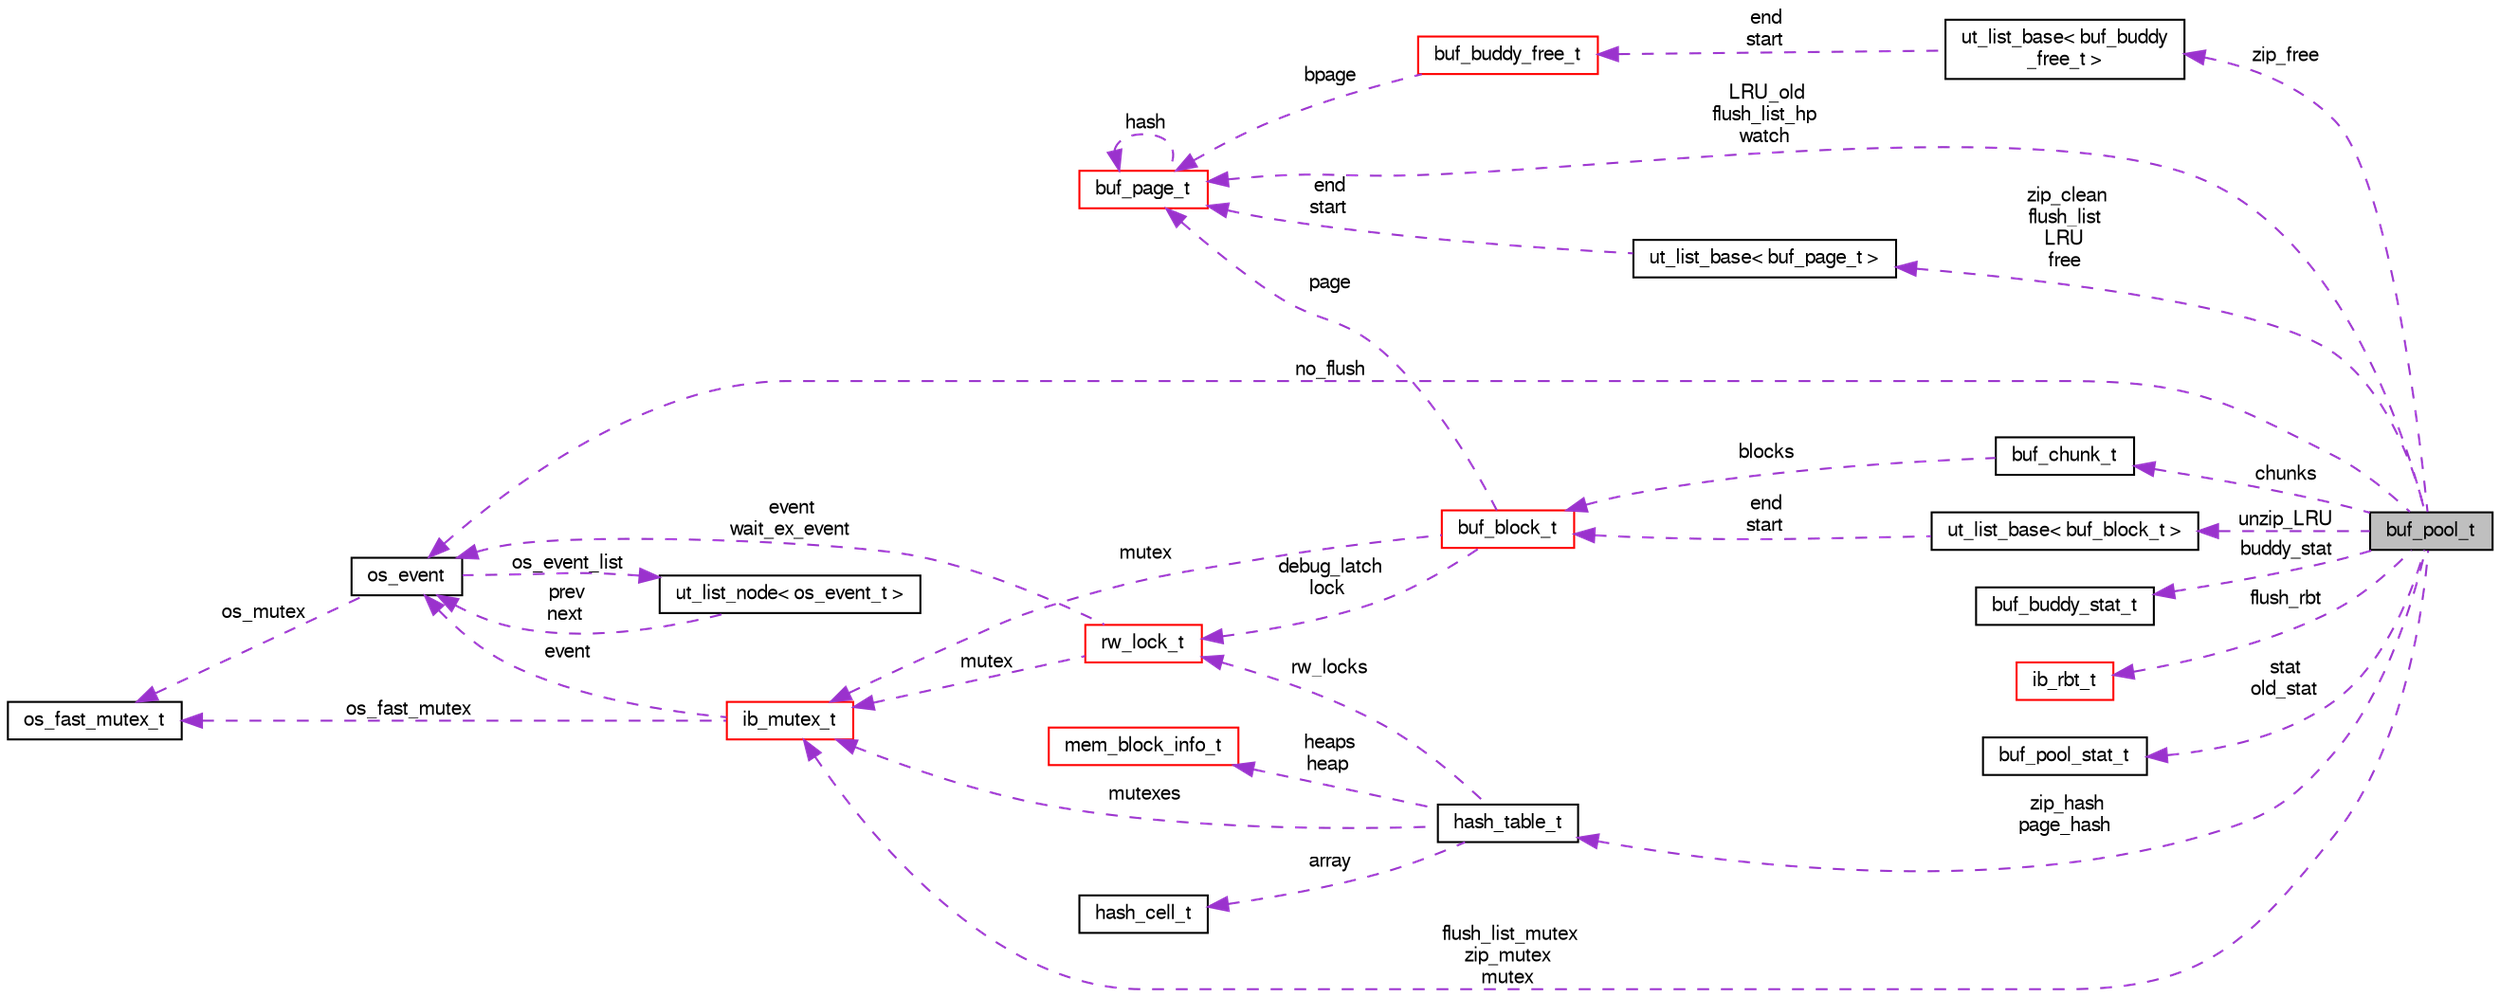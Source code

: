 digraph "buf_pool_t"
{
  bgcolor="transparent";
  edge [fontname="FreeSans",fontsize="10",labelfontname="FreeSans",labelfontsize="10"];
  node [fontname="FreeSans",fontsize="10",shape=record];
  rankdir="LR";
  Node1 [label="buf_pool_t",height=0.2,width=0.4,color="black", fillcolor="grey75", style="filled" fontcolor="black"];
  Node2 -> Node1 [dir="back",color="darkorchid3",fontsize="10",style="dashed",label=" zip_free" ,fontname="FreeSans"];
  Node2 [label="ut_list_base\< buf_buddy\l_free_t \>",height=0.2,width=0.4,color="black",URL="$structut__list__base.html"];
  Node3 -> Node2 [dir="back",color="darkorchid3",fontsize="10",style="dashed",label=" end\nstart" ,fontname="FreeSans"];
  Node3 [label="buf_buddy_free_t",height=0.2,width=0.4,color="red",URL="$structbuf__buddy__free__t.html"];
  Node4 -> Node3 [dir="back",color="darkorchid3",fontsize="10",style="dashed",label=" bpage" ,fontname="FreeSans"];
  Node4 [label="buf_page_t",height=0.2,width=0.4,color="red",URL="$structbuf__page__t.html"];
  Node4 -> Node4 [dir="back",color="darkorchid3",fontsize="10",style="dashed",label=" hash" ,fontname="FreeSans"];
  Node5 -> Node1 [dir="back",color="darkorchid3",fontsize="10",style="dashed",label=" no_flush" ,fontname="FreeSans"];
  Node5 [label="os_event",height=0.2,width=0.4,color="black",URL="$structos__event.html"];
  Node6 -> Node5 [dir="back",color="darkorchid3",fontsize="10",style="dashed",label=" os_event_list" ,fontname="FreeSans"];
  Node6 [label="ut_list_node\< os_event_t \>",height=0.2,width=0.4,color="black",URL="$structut__list__node.html"];
  Node5 -> Node6 [dir="back",color="darkorchid3",fontsize="10",style="dashed",label=" prev\nnext" ,fontname="FreeSans"];
  Node7 -> Node5 [dir="back",color="darkorchid3",fontsize="10",style="dashed",label=" os_mutex" ,fontname="FreeSans"];
  Node7 [label="os_fast_mutex_t",height=0.2,width=0.4,color="black",URL="$structos__fast__mutex__t.html"];
  Node8 -> Node1 [dir="back",color="darkorchid3",fontsize="10",style="dashed",label=" chunks" ,fontname="FreeSans"];
  Node8 [label="buf_chunk_t",height=0.2,width=0.4,color="black",URL="$structbuf__chunk__t.html"];
  Node9 -> Node8 [dir="back",color="darkorchid3",fontsize="10",style="dashed",label=" blocks" ,fontname="FreeSans"];
  Node9 [label="buf_block_t",height=0.2,width=0.4,color="red",URL="$structbuf__block__t.html"];
  Node4 -> Node9 [dir="back",color="darkorchid3",fontsize="10",style="dashed",label=" page" ,fontname="FreeSans"];
  Node10 -> Node9 [dir="back",color="darkorchid3",fontsize="10",style="dashed",label=" mutex" ,fontname="FreeSans"];
  Node10 [label="ib_mutex_t",height=0.2,width=0.4,color="red",URL="$structib__mutex__t.html"];
  Node5 -> Node10 [dir="back",color="darkorchid3",fontsize="10",style="dashed",label=" event" ,fontname="FreeSans"];
  Node7 -> Node10 [dir="back",color="darkorchid3",fontsize="10",style="dashed",label=" os_fast_mutex" ,fontname="FreeSans"];
  Node11 -> Node9 [dir="back",color="darkorchid3",fontsize="10",style="dashed",label=" debug_latch\nlock" ,fontname="FreeSans"];
  Node11 [label="rw_lock_t",height=0.2,width=0.4,color="red",URL="$structrw__lock__t.html"];
  Node5 -> Node11 [dir="back",color="darkorchid3",fontsize="10",style="dashed",label=" event\nwait_ex_event" ,fontname="FreeSans"];
  Node10 -> Node11 [dir="back",color="darkorchid3",fontsize="10",style="dashed",label=" mutex" ,fontname="FreeSans"];
  Node12 -> Node1 [dir="back",color="darkorchid3",fontsize="10",style="dashed",label=" zip_hash\npage_hash" ,fontname="FreeSans"];
  Node12 [label="hash_table_t",height=0.2,width=0.4,color="black",URL="$structhash__table__t.html"];
  Node13 -> Node12 [dir="back",color="darkorchid3",fontsize="10",style="dashed",label=" heaps\nheap" ,fontname="FreeSans"];
  Node13 [label="mem_block_info_t",height=0.2,width=0.4,color="red",URL="$structmem__block__info__t.html"];
  Node14 -> Node12 [dir="back",color="darkorchid3",fontsize="10",style="dashed",label=" array" ,fontname="FreeSans"];
  Node14 [label="hash_cell_t",height=0.2,width=0.4,color="black",URL="$structhash__cell__t.html"];
  Node10 -> Node12 [dir="back",color="darkorchid3",fontsize="10",style="dashed",label=" mutexes" ,fontname="FreeSans"];
  Node11 -> Node12 [dir="back",color="darkorchid3",fontsize="10",style="dashed",label=" rw_locks" ,fontname="FreeSans"];
  Node15 -> Node1 [dir="back",color="darkorchid3",fontsize="10",style="dashed",label=" buddy_stat" ,fontname="FreeSans"];
  Node15 [label="buf_buddy_stat_t",height=0.2,width=0.4,color="black",URL="$structbuf__buddy__stat__t.html"];
  Node4 -> Node1 [dir="back",color="darkorchid3",fontsize="10",style="dashed",label=" LRU_old\nflush_list_hp\nwatch" ,fontname="FreeSans"];
  Node10 -> Node1 [dir="back",color="darkorchid3",fontsize="10",style="dashed",label=" flush_list_mutex\nzip_mutex\nmutex" ,fontname="FreeSans"];
  Node16 -> Node1 [dir="back",color="darkorchid3",fontsize="10",style="dashed",label=" flush_rbt" ,fontname="FreeSans"];
  Node16 [label="ib_rbt_t",height=0.2,width=0.4,color="red",URL="$structib__rbt__t.html"];
  Node17 -> Node1 [dir="back",color="darkorchid3",fontsize="10",style="dashed",label=" stat\nold_stat" ,fontname="FreeSans"];
  Node17 [label="buf_pool_stat_t",height=0.2,width=0.4,color="black",URL="$structbuf__pool__stat__t.html",tooltip="The buffer pool statistics structure."];
  Node18 -> Node1 [dir="back",color="darkorchid3",fontsize="10",style="dashed",label=" unzip_LRU" ,fontname="FreeSans"];
  Node18 [label="ut_list_base\< buf_block_t \>",height=0.2,width=0.4,color="black",URL="$structut__list__base.html"];
  Node9 -> Node18 [dir="back",color="darkorchid3",fontsize="10",style="dashed",label=" end\nstart" ,fontname="FreeSans"];
  Node19 -> Node1 [dir="back",color="darkorchid3",fontsize="10",style="dashed",label=" zip_clean\nflush_list\nLRU\nfree" ,fontname="FreeSans"];
  Node19 [label="ut_list_base\< buf_page_t \>",height=0.2,width=0.4,color="black",URL="$structut__list__base.html"];
  Node4 -> Node19 [dir="back",color="darkorchid3",fontsize="10",style="dashed",label=" end\nstart" ,fontname="FreeSans"];
}

